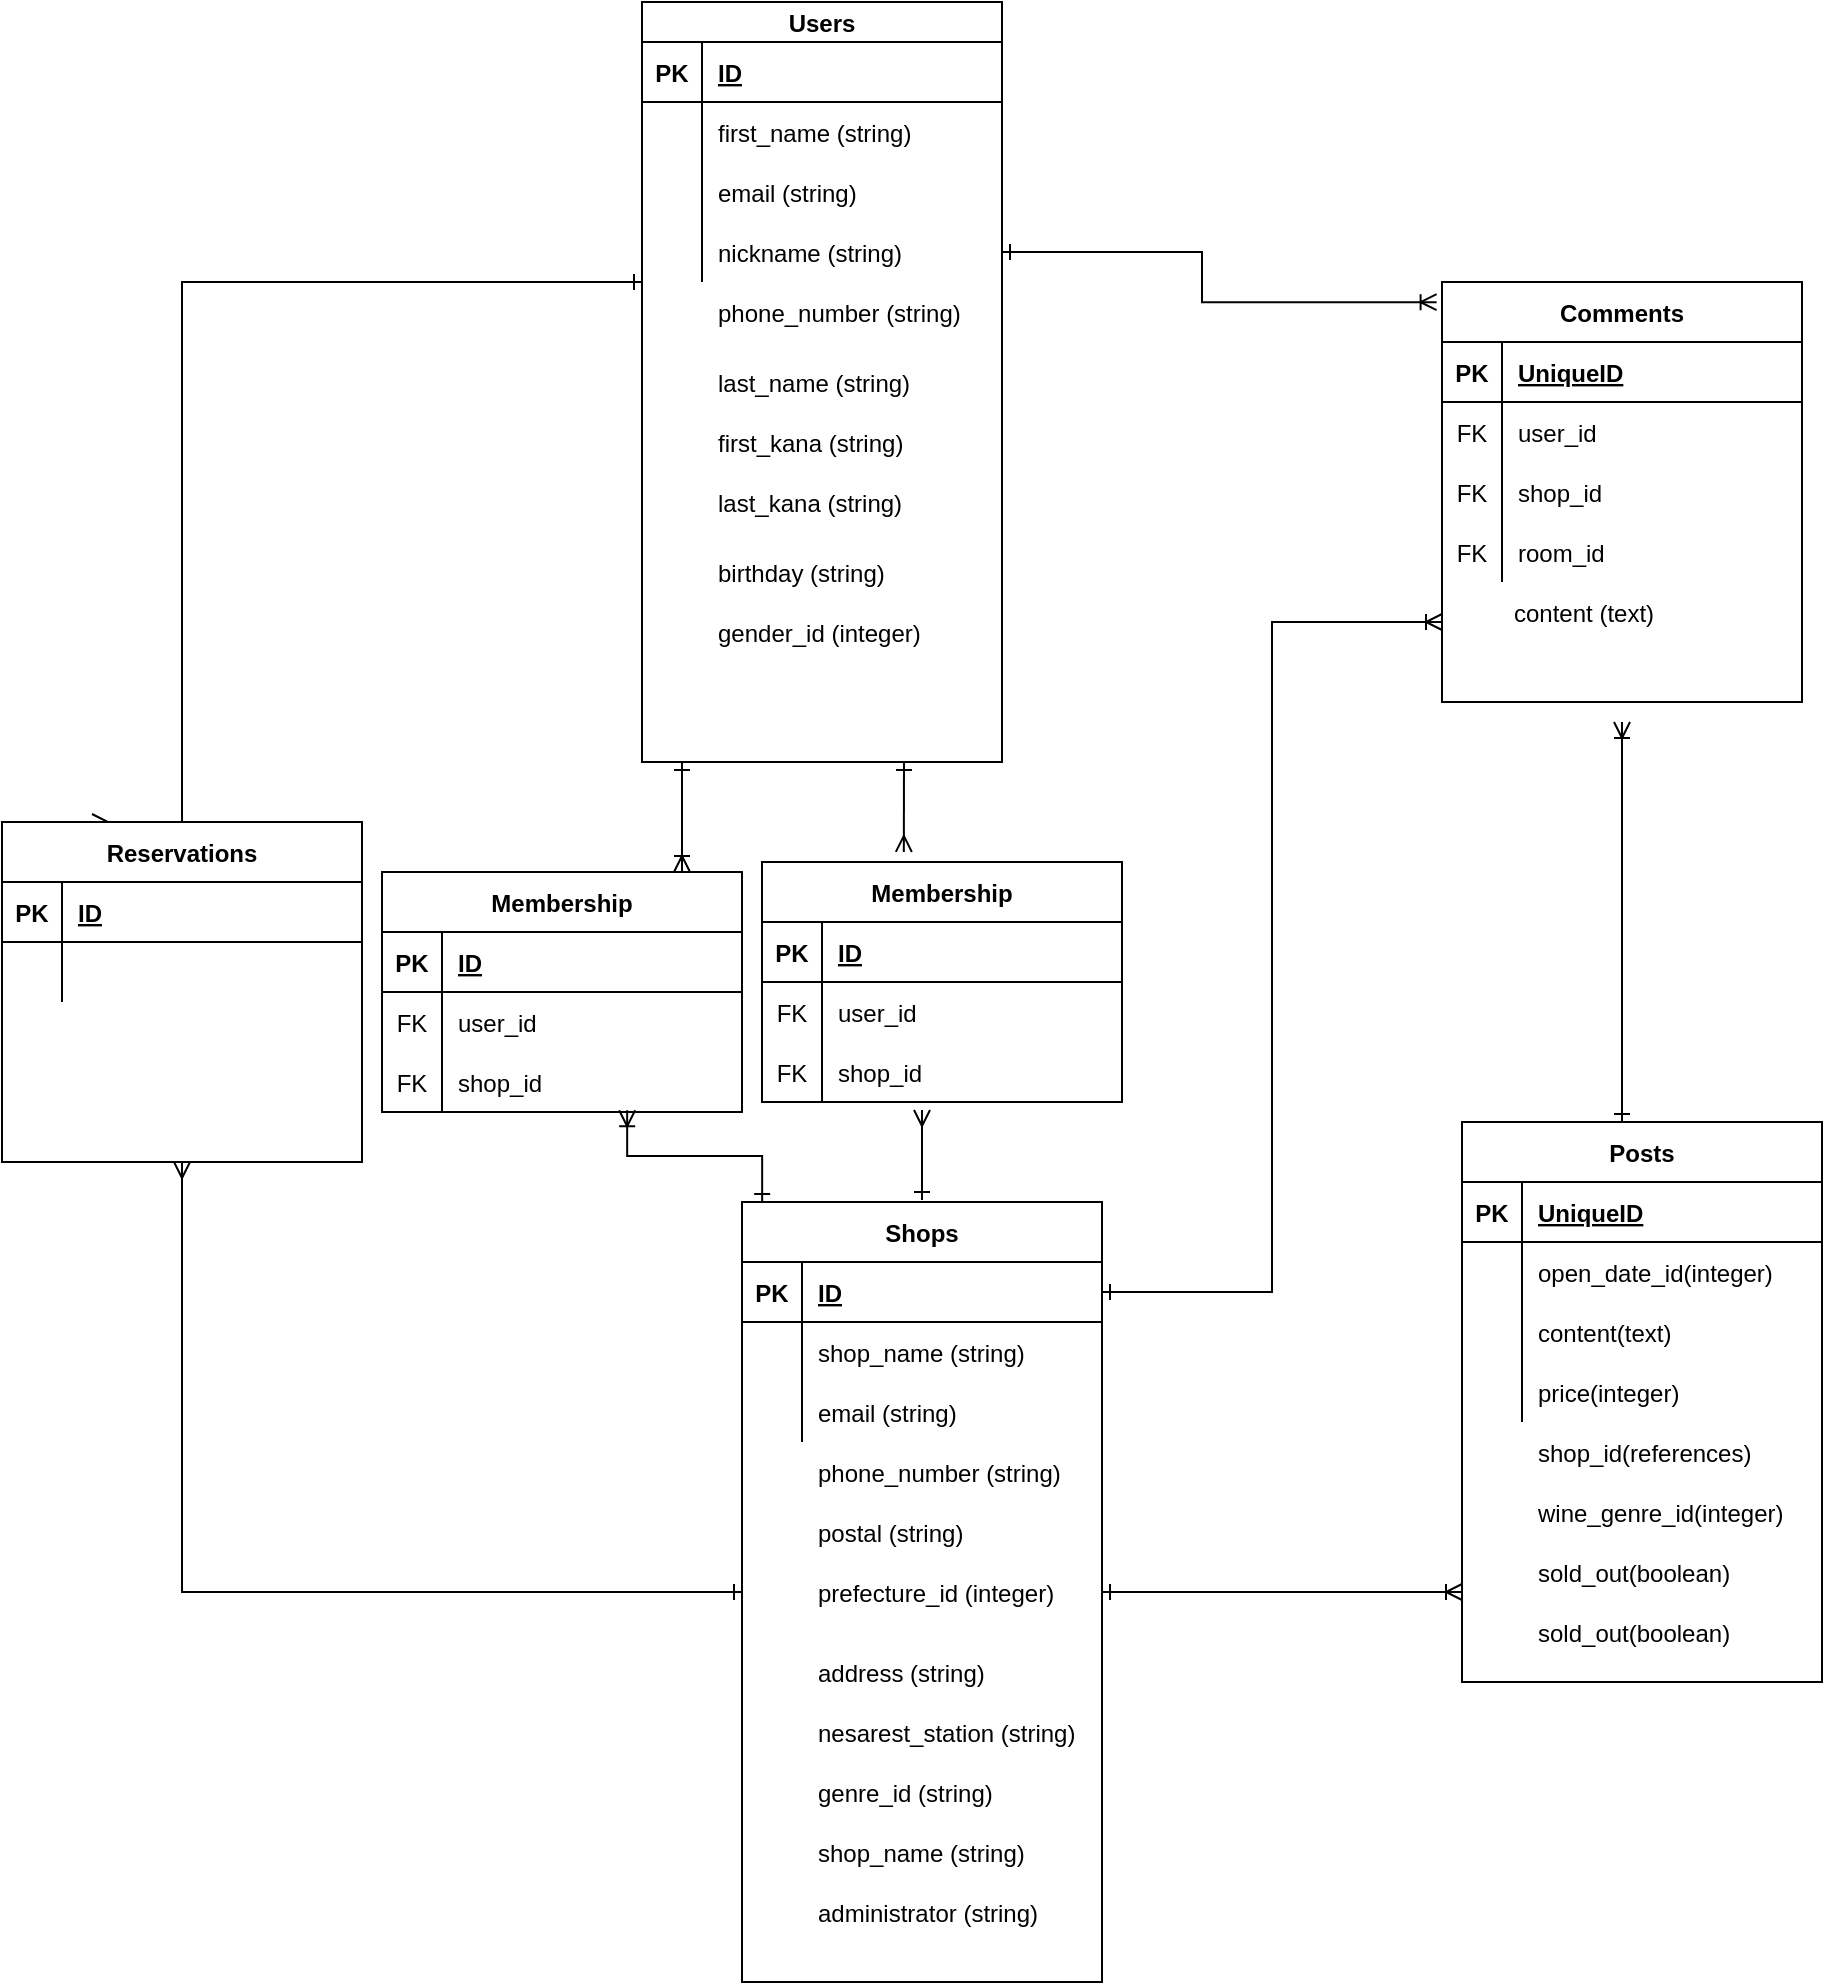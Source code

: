 <mxfile version="14.2.4" type="embed">

    <diagram id="Pv_eGh4JwIkUfqkGS3ST" name="ページ1">
        <mxGraphModel dx="1867" dy="2140" grid="1" gridSize="10" guides="1" tooltips="1" connect="1" arrows="1" fold="1" page="1" pageScale="1" pageWidth="827" pageHeight="1169" math="0" shadow="0">
            <root>
                <mxCell id="0"/>
                <mxCell id="1" parent="0"/>
                <mxCell id="76" value="phone_number (string)" style="shape=partialRectangle;connectable=0;fillColor=none;top=0;left=0;bottom=0;right=0;align=left;spacingLeft=6;overflow=hidden;" parent="1" vertex="1">
                    <mxGeometry x="100" y="80" width="150" height="30" as="geometry"/>
                </mxCell>
                <mxCell id="77" value="Membership" style="shape=table;startSize=30;container=1;collapsible=1;childLayout=tableLayout;fixedRows=1;rowLines=0;fontStyle=1;align=center;resizeLast=1;" parent="1" vertex="1">
                    <mxGeometry x="130" y="370" width="180" height="120" as="geometry"/>
                </mxCell>
                <mxCell id="78" value="" style="shape=partialRectangle;collapsible=0;dropTarget=0;pointerEvents=0;fillColor=none;top=0;left=0;bottom=1;right=0;points=[[0,0.5],[1,0.5]];portConstraint=eastwest;" parent="77" vertex="1">
                    <mxGeometry y="30" width="180" height="30" as="geometry"/>
                </mxCell>
                <mxCell id="79" value="PK" style="shape=partialRectangle;connectable=0;fillColor=none;top=0;left=0;bottom=0;right=0;fontStyle=1;overflow=hidden;" parent="78" vertex="1">
                    <mxGeometry width="30" height="30" as="geometry"/>
                </mxCell>
                <mxCell id="80" value="ID" style="shape=partialRectangle;connectable=0;fillColor=none;top=0;left=0;bottom=0;right=0;align=left;spacingLeft=6;fontStyle=5;overflow=hidden;" parent="78" vertex="1">
                    <mxGeometry x="30" width="150" height="30" as="geometry"/>
                </mxCell>
                <mxCell id="81" value="" style="shape=partialRectangle;collapsible=0;dropTarget=0;pointerEvents=0;fillColor=none;top=0;left=0;bottom=0;right=0;points=[[0,0.5],[1,0.5]];portConstraint=eastwest;" parent="77" vertex="1">
                    <mxGeometry y="60" width="180" height="30" as="geometry"/>
                </mxCell>
                <mxCell id="82" value="FK" style="shape=partialRectangle;connectable=0;fillColor=none;top=0;left=0;bottom=0;right=0;editable=1;overflow=hidden;" parent="81" vertex="1">
                    <mxGeometry width="30" height="30" as="geometry"/>
                </mxCell>
                <mxCell id="83" value="user_id" style="shape=partialRectangle;connectable=0;fillColor=none;top=0;left=0;bottom=0;right=0;align=left;spacingLeft=6;overflow=hidden;" parent="81" vertex="1">
                    <mxGeometry x="30" width="150" height="30" as="geometry"/>
                </mxCell>
                <mxCell id="84" value="" style="shape=partialRectangle;collapsible=0;dropTarget=0;pointerEvents=0;fillColor=none;top=0;left=0;bottom=0;right=0;points=[[0,0.5],[1,0.5]];portConstraint=eastwest;" parent="77" vertex="1">
                    <mxGeometry y="90" width="180" height="30" as="geometry"/>
                </mxCell>
                <mxCell id="85" value="FK" style="shape=partialRectangle;connectable=0;fillColor=none;top=0;left=0;bottom=0;right=0;editable=1;overflow=hidden;" parent="84" vertex="1">
                    <mxGeometry width="30" height="30" as="geometry"/>
                </mxCell>
                <mxCell id="86" value="shop_id" style="shape=partialRectangle;connectable=0;fillColor=none;top=0;left=0;bottom=0;right=0;align=left;spacingLeft=6;overflow=hidden;" parent="84" vertex="1">
                    <mxGeometry x="30" width="150" height="30" as="geometry"/>
                </mxCell>
                <mxCell id="431" style="edgeStyle=orthogonalEdgeStyle;rounded=0;orthogonalLoop=1;jettySize=auto;html=1;entryX=0.5;entryY=1;entryDx=0;entryDy=0;startArrow=ERone;startFill=0;endArrow=ERmany;endFill=0;" parent="1" source="232" target="421" edge="1">
                    <mxGeometry relative="1" as="geometry"/>
                </mxCell>

                <mxCell id="479" style="edgeStyle=elbowEdgeStyle;rounded=0;orthogonalLoop=1;jettySize=auto;html=1;startArrow=ERone;startFill=0;endArrow=ERoneToMany;endFill=0;" edge="1" parent="1" source="232">

                    <mxGeometry relative="1" as="geometry">
                        <mxPoint x="480.0" y="735" as="targetPoint"/>
                    </mxGeometry>
                </mxCell>
                <mxCell id="232" value="Shops" style="shape=table;startSize=30;container=1;collapsible=1;childLayout=tableLayout;fixedRows=1;rowLines=0;fontStyle=1;align=center;resizeLast=1;" parent="1" vertex="1">
                    <mxGeometry x="120" y="540" width="180" height="390" as="geometry"/>
                </mxCell>
                <mxCell id="233" value="" style="shape=partialRectangle;collapsible=0;dropTarget=0;pointerEvents=0;fillColor=none;top=0;left=0;bottom=1;right=0;points=[[0,0.5],[1,0.5]];portConstraint=eastwest;" parent="232" vertex="1">
                    <mxGeometry y="30" width="180" height="30" as="geometry"/>
                </mxCell>
                <mxCell id="234" value="PK" style="shape=partialRectangle;connectable=0;fillColor=none;top=0;left=0;bottom=0;right=0;fontStyle=1;overflow=hidden;" parent="233" vertex="1">
                    <mxGeometry width="30" height="30" as="geometry"/>
                </mxCell>
                <mxCell id="235" value="ID" style="shape=partialRectangle;connectable=0;fillColor=none;top=0;left=0;bottom=0;right=0;align=left;spacingLeft=6;fontStyle=5;overflow=hidden;" parent="233" vertex="1">
                    <mxGeometry x="30" width="150" height="30" as="geometry"/>
                </mxCell>
                <mxCell id="236" value="" style="shape=partialRectangle;collapsible=0;dropTarget=0;pointerEvents=0;fillColor=none;top=0;left=0;bottom=0;right=0;points=[[0,0.5],[1,0.5]];portConstraint=eastwest;" parent="232" vertex="1">
                    <mxGeometry y="60" width="180" height="30" as="geometry"/>
                </mxCell>
                <mxCell id="237" value="" style="shape=partialRectangle;connectable=0;fillColor=none;top=0;left=0;bottom=0;right=0;editable=1;overflow=hidden;" parent="236" vertex="1">
                    <mxGeometry width="30" height="30" as="geometry"/>
                </mxCell>
                <mxCell id="238" value="shop_name (string)" style="shape=partialRectangle;connectable=0;fillColor=none;top=0;left=0;bottom=0;right=0;align=left;spacingLeft=6;overflow=hidden;" parent="236" vertex="1">
                    <mxGeometry x="30" width="150" height="30" as="geometry"/>
                </mxCell>
                <mxCell id="239" value="" style="shape=partialRectangle;collapsible=0;dropTarget=0;pointerEvents=0;fillColor=none;top=0;left=0;bottom=0;right=0;points=[[0,0.5],[1,0.5]];portConstraint=eastwest;" parent="232" vertex="1">
                    <mxGeometry y="90" width="180" height="30" as="geometry"/>
                </mxCell>
                <mxCell id="240" value="" style="shape=partialRectangle;connectable=0;fillColor=none;top=0;left=0;bottom=0;right=0;editable=1;overflow=hidden;" parent="239" vertex="1">
                    <mxGeometry width="30" height="30" as="geometry"/>
                </mxCell>
                <mxCell id="241" value="email (string)" style="shape=partialRectangle;connectable=0;fillColor=none;top=0;left=0;bottom=0;right=0;align=left;spacingLeft=6;overflow=hidden;" parent="239" vertex="1">
                    <mxGeometry x="30" width="150" height="30" as="geometry"/>
                </mxCell>
                <mxCell id="242" value="phone_number (string)" style="shape=partialRectangle;connectable=0;fillColor=none;top=0;left=0;bottom=0;right=0;align=left;spacingLeft=6;overflow=hidden;" parent="1" vertex="1">
                    <mxGeometry x="150" y="660" width="150" height="30" as="geometry"/>
                </mxCell>
                <mxCell id="243" value="" style="shape=partialRectangle;connectable=0;fillColor=none;top=0;left=0;bottom=0;right=0;align=left;spacingLeft=6;overflow=hidden;" parent="1" vertex="1">
                    <mxGeometry x="80" y="720" width="150" height="30" as="geometry"/>
                </mxCell>
                <mxCell id="432" style="edgeStyle=elbowEdgeStyle;rounded=0;orthogonalLoop=1;jettySize=auto;html=1;entryX=0.25;entryY=0;entryDx=0;entryDy=0;startArrow=ERone;startFill=0;endArrow=ERmany;endFill=0;" parent="1" source="257" target="421" edge="1">
                    <mxGeometry relative="1" as="geometry">
                        <Array as="points">
                            <mxPoint x="-160" y="80"/>
                        </Array>
                    </mxGeometry>
                </mxCell>
                <mxCell id="257" value="Users" style="shape=table;startSize=20;container=1;collapsible=1;childLayout=tableLayout;fixedRows=1;rowLines=0;fontStyle=1;align=center;resizeLast=1;" parent="1" vertex="1">
                    <mxGeometry x="70" y="-60" width="180" height="380" as="geometry"/>
                </mxCell>
                <mxCell id="258" value="" style="shape=partialRectangle;collapsible=0;dropTarget=0;pointerEvents=0;fillColor=none;top=0;left=0;bottom=1;right=0;points=[[0,0.5],[1,0.5]];portConstraint=eastwest;" parent="257" vertex="1">
                    <mxGeometry y="20" width="180" height="30" as="geometry"/>
                </mxCell>
                <mxCell id="259" value="PK" style="shape=partialRectangle;connectable=0;fillColor=none;top=0;left=0;bottom=0;right=0;fontStyle=1;overflow=hidden;" parent="258" vertex="1">
                    <mxGeometry width="30" height="30" as="geometry"/>
                </mxCell>
                <mxCell id="260" value="ID" style="shape=partialRectangle;connectable=0;fillColor=none;top=0;left=0;bottom=0;right=0;align=left;spacingLeft=6;fontStyle=5;overflow=hidden;" parent="258" vertex="1">
                    <mxGeometry x="30" width="150" height="30" as="geometry"/>
                </mxCell>
                <mxCell id="261" value="" style="shape=partialRectangle;collapsible=0;dropTarget=0;pointerEvents=0;fillColor=none;top=0;left=0;bottom=0;right=0;points=[[0,0.5],[1,0.5]];portConstraint=eastwest;" parent="257" vertex="1">
                    <mxGeometry y="50" width="180" height="30" as="geometry"/>
                </mxCell>
                <mxCell id="262" value="" style="shape=partialRectangle;connectable=0;fillColor=none;top=0;left=0;bottom=0;right=0;editable=1;overflow=hidden;" parent="261" vertex="1">
                    <mxGeometry width="30" height="30" as="geometry"/>
                </mxCell>
                <mxCell id="263" value="first_name (string)" style="shape=partialRectangle;connectable=0;fillColor=none;top=0;left=0;bottom=0;right=0;align=left;spacingLeft=6;overflow=hidden;" parent="261" vertex="1">
                    <mxGeometry x="30" width="150" height="30" as="geometry"/>
                </mxCell>
                <mxCell id="267" value="" style="shape=partialRectangle;collapsible=0;dropTarget=0;pointerEvents=0;fillColor=none;top=0;left=0;bottom=0;right=0;points=[[0,0.5],[1,0.5]];portConstraint=eastwest;" parent="257" vertex="1">
                    <mxGeometry y="80" width="180" height="30" as="geometry"/>
                </mxCell>
                <mxCell id="268" value="" style="shape=partialRectangle;connectable=0;fillColor=none;top=0;left=0;bottom=0;right=0;editable=1;overflow=hidden;" parent="267" vertex="1">
                    <mxGeometry width="30" height="30" as="geometry"/>
                </mxCell>
                <mxCell id="269" value="email (string)" style="shape=partialRectangle;connectable=0;fillColor=none;top=0;left=0;bottom=0;right=0;align=left;spacingLeft=6;overflow=hidden;" parent="267" vertex="1">
                    <mxGeometry x="30" width="150" height="30" as="geometry"/>
                </mxCell>
                <mxCell id="264" value="" style="shape=partialRectangle;collapsible=0;dropTarget=0;pointerEvents=0;fillColor=none;top=0;left=0;bottom=0;right=0;points=[[0,0.5],[1,0.5]];portConstraint=eastwest;" parent="257" vertex="1">
                    <mxGeometry y="110" width="180" height="30" as="geometry"/>
                </mxCell>
                <mxCell id="265" value="" style="shape=partialRectangle;connectable=0;fillColor=none;top=0;left=0;bottom=0;right=0;editable=1;overflow=hidden;" parent="264" vertex="1">
                    <mxGeometry width="30" height="30" as="geometry"/>
                </mxCell>
                <mxCell id="266" value="nickname (string)" style="shape=partialRectangle;connectable=0;fillColor=none;top=0;left=0;bottom=0;right=0;align=left;spacingLeft=6;overflow=hidden;" parent="264" vertex="1">
                    <mxGeometry x="30" width="150" height="30" as="geometry"/>
                </mxCell>
                <mxCell id="305" value="" style="fontSize=12;html=1;endArrow=ERone;startArrow=ERmany;startFill=0;endFill=0;exitX=0.394;exitY=-0.042;exitDx=0;exitDy=0;exitPerimeter=0;" parent="1" source="77" edge="1">
                    <mxGeometry width="100" height="100" relative="1" as="geometry">
                        <mxPoint x="400" y="290" as="sourcePoint"/>
                        <mxPoint x="201" y="320" as="targetPoint"/>
                    </mxGeometry>
                </mxCell>
                <mxCell id="306" value="" style="fontSize=12;html=1;endArrow=ERmany;startArrow=ERone;startFill=0;endFill=0;" parent="1" edge="1">
                    <mxGeometry width="100" height="100" relative="1" as="geometry">
                        <mxPoint x="210" y="539" as="sourcePoint"/>
                        <mxPoint x="210" y="494" as="targetPoint"/>
                        <Array as="points"/>
                    </mxGeometry>
                </mxCell>
                <mxCell id="314" value="last_name (string)" style="shape=partialRectangle;connectable=0;fillColor=none;top=0;left=0;bottom=0;right=0;align=left;spacingLeft=6;overflow=hidden;" parent="1" vertex="1">
                    <mxGeometry x="100" y="115" width="150" height="30" as="geometry"/>
                </mxCell>
                <mxCell id="315" value="first_kana (string)" style="shape=partialRectangle;connectable=0;fillColor=none;top=0;left=0;bottom=0;right=0;align=left;spacingLeft=6;overflow=hidden;" parent="1" vertex="1">
                    <mxGeometry x="100" y="145" width="150" height="30" as="geometry"/>
                </mxCell>
                <mxCell id="316" value="last_kana (string)" style="shape=partialRectangle;connectable=0;fillColor=none;top=0;left=0;bottom=0;right=0;align=left;spacingLeft=6;overflow=hidden;" parent="1" vertex="1">
                    <mxGeometry x="100" y="175" width="150" height="30" as="geometry"/>
                </mxCell>
                <mxCell id="421" value="Reservations" style="shape=table;startSize=30;container=1;collapsible=1;childLayout=tableLayout;fixedRows=1;rowLines=0;fontStyle=1;align=center;resizeLast=1;" parent="1" vertex="1">
                    <mxGeometry x="-250" y="350" width="180" height="170" as="geometry"/>
                </mxCell>
                <mxCell id="422" value="" style="shape=partialRectangle;collapsible=0;dropTarget=0;pointerEvents=0;fillColor=none;top=0;left=0;bottom=1;right=0;points=[[0,0.5],[1,0.5]];portConstraint=eastwest;" parent="421" vertex="1">
                    <mxGeometry y="30" width="180" height="30" as="geometry"/>
                </mxCell>
                <mxCell id="423" value="PK" style="shape=partialRectangle;connectable=0;fillColor=none;top=0;left=0;bottom=0;right=0;fontStyle=1;overflow=hidden;" parent="422" vertex="1">
                    <mxGeometry width="30" height="30" as="geometry"/>
                </mxCell>
                <mxCell id="424" value="ID" style="shape=partialRectangle;connectable=0;fillColor=none;top=0;left=0;bottom=0;right=0;align=left;spacingLeft=6;fontStyle=5;overflow=hidden;" parent="422" vertex="1">
                    <mxGeometry x="30" width="150" height="30" as="geometry"/>
                </mxCell>
                <mxCell id="425" value="" style="shape=partialRectangle;collapsible=0;dropTarget=0;pointerEvents=0;fillColor=none;top=0;left=0;bottom=0;right=0;points=[[0,0.5],[1,0.5]];portConstraint=eastwest;" parent="421" vertex="1">
                    <mxGeometry y="60" width="180" height="30" as="geometry"/>
                </mxCell>
                <mxCell id="426" value="" style="shape=partialRectangle;connectable=0;fillColor=none;top=0;left=0;bottom=0;right=0;editable=1;overflow=hidden;" parent="425" vertex="1">
                    <mxGeometry width="30" height="30" as="geometry"/>
                </mxCell>
                <mxCell id="427" value="" style="shape=partialRectangle;connectable=0;fillColor=none;top=0;left=0;bottom=0;right=0;align=left;spacingLeft=6;overflow=hidden;" parent="425" vertex="1">
                    <mxGeometry x="30" width="150" height="30" as="geometry"/>
                </mxCell>
                <mxCell id="433" value="birthday (string)" style="shape=partialRectangle;connectable=0;fillColor=none;top=0;left=0;bottom=0;right=0;align=left;spacingLeft=6;overflow=hidden;" parent="1" vertex="1">
                    <mxGeometry x="100" y="210" width="150" height="30" as="geometry"/>
                </mxCell>
                <mxCell id="434" value="gender_id (integer)" style="shape=partialRectangle;connectable=0;fillColor=none;top=0;left=0;bottom=0;right=0;align=left;spacingLeft=6;overflow=hidden;" parent="1" vertex="1">
                    <mxGeometry x="100" y="240" width="150" height="30" as="geometry"/>
                </mxCell>
                <mxCell id="436" value="postal (string)" style="shape=partialRectangle;connectable=0;fillColor=none;top=0;left=0;bottom=0;right=0;align=left;spacingLeft=6;overflow=hidden;" parent="1" vertex="1">
                    <mxGeometry x="150" y="690" width="150" height="30" as="geometry"/>
                </mxCell>
                <mxCell id="437" value="prefecture_id (integer)" style="shape=partialRectangle;connectable=0;fillColor=none;top=0;left=0;bottom=0;right=0;align=left;spacingLeft=6;overflow=hidden;" parent="1" vertex="1">
                    <mxGeometry x="150" y="720" width="150" height="30" as="geometry"/>
                </mxCell>
                <mxCell id="438" value="address (string)" style="shape=partialRectangle;connectable=0;fillColor=none;top=0;left=0;bottom=0;right=0;align=left;spacingLeft=6;overflow=hidden;" parent="1" vertex="1">
                    <mxGeometry x="150" y="760" width="150" height="30" as="geometry"/>
                </mxCell>
                <mxCell id="439" value="nesarest_station (string)" style="shape=partialRectangle;connectable=0;fillColor=none;top=0;left=0;bottom=0;right=0;align=left;spacingLeft=6;overflow=hidden;" parent="1" vertex="1">
                    <mxGeometry x="150" y="790" width="150" height="30" as="geometry"/>
                </mxCell>
                <mxCell id="440" value="genre_id (string)" style="shape=partialRectangle;connectable=0;fillColor=none;top=0;left=0;bottom=0;right=0;align=left;spacingLeft=6;overflow=hidden;" parent="1" vertex="1">
                    <mxGeometry x="150" y="820" width="150" height="30" as="geometry"/>
                </mxCell>
                <mxCell id="441" value="shop_name (string)" style="shape=partialRectangle;connectable=0;fillColor=none;top=0;left=0;bottom=0;right=0;align=left;spacingLeft=6;overflow=hidden;" parent="1" vertex="1">
                    <mxGeometry x="150" y="850" width="150" height="30" as="geometry"/>
                </mxCell>
                <mxCell id="443" value="administrator (string)" style="shape=partialRectangle;connectable=0;fillColor=none;top=0;left=0;bottom=0;right=0;align=left;spacingLeft=6;overflow=hidden;" parent="1" vertex="1">
                    <mxGeometry x="150" y="880" width="150" height="30" as="geometry"/>
                </mxCell>
                <mxCell id="460" style="edgeStyle=elbowEdgeStyle;rounded=0;orthogonalLoop=1;jettySize=auto;html=1;startArrow=ERoneToMany;startFill=0;endArrow=ERone;endFill=0;" edge="1" parent="1" source="450">
                    <mxGeometry relative="1" as="geometry">
                        <mxPoint x="90" y="320" as="targetPoint"/>
                    </mxGeometry>
                </mxCell>
                <mxCell id="461" style="edgeStyle=elbowEdgeStyle;rounded=0;orthogonalLoop=1;jettySize=auto;html=1;startArrow=ERoneToMany;startFill=0;endArrow=ERone;endFill=0;exitX=0.681;exitY=0.971;exitDx=0;exitDy=0;exitPerimeter=0;entryX=0.056;entryY=0;entryDx=0;entryDy=0;entryPerimeter=0;" edge="1" parent="1" source="457" target="232">
                    <mxGeometry relative="1" as="geometry">
                        <mxPoint x="60" y="620" as="targetPoint"/>
                    </mxGeometry>
                </mxCell>
                <mxCell id="450" value="Membership" style="shape=table;startSize=30;container=1;collapsible=1;childLayout=tableLayout;fixedRows=1;rowLines=0;fontStyle=1;align=center;resizeLast=1;" vertex="1" parent="1">
                    <mxGeometry x="-60" y="375" width="180" height="120" as="geometry"/>
                </mxCell>
                <mxCell id="451" value="" style="shape=partialRectangle;collapsible=0;dropTarget=0;pointerEvents=0;fillColor=none;top=0;left=0;bottom=1;right=0;points=[[0,0.5],[1,0.5]];portConstraint=eastwest;" vertex="1" parent="450">
                    <mxGeometry y="30" width="180" height="30" as="geometry"/>
                </mxCell>
                <mxCell id="452" value="PK" style="shape=partialRectangle;connectable=0;fillColor=none;top=0;left=0;bottom=0;right=0;fontStyle=1;overflow=hidden;" vertex="1" parent="451">
                    <mxGeometry width="30" height="30" as="geometry"/>
                </mxCell>
                <mxCell id="453" value="ID" style="shape=partialRectangle;connectable=0;fillColor=none;top=0;left=0;bottom=0;right=0;align=left;spacingLeft=6;fontStyle=5;overflow=hidden;" vertex="1" parent="451">
                    <mxGeometry x="30" width="150" height="30" as="geometry"/>
                </mxCell>
                <mxCell id="454" value="" style="shape=partialRectangle;collapsible=0;dropTarget=0;pointerEvents=0;fillColor=none;top=0;left=0;bottom=0;right=0;points=[[0,0.5],[1,0.5]];portConstraint=eastwest;" vertex="1" parent="450">
                    <mxGeometry y="60" width="180" height="30" as="geometry"/>
                </mxCell>
                <mxCell id="455" value="FK" style="shape=partialRectangle;connectable=0;fillColor=none;top=0;left=0;bottom=0;right=0;editable=1;overflow=hidden;" vertex="1" parent="454">
                    <mxGeometry width="30" height="30" as="geometry"/>
                </mxCell>
                <mxCell id="456" value="user_id" style="shape=partialRectangle;connectable=0;fillColor=none;top=0;left=0;bottom=0;right=0;align=left;spacingLeft=6;overflow=hidden;" vertex="1" parent="454">
                    <mxGeometry x="30" width="150" height="30" as="geometry"/>
                </mxCell>
                <mxCell id="457" value="" style="shape=partialRectangle;collapsible=0;dropTarget=0;pointerEvents=0;fillColor=none;top=0;left=0;bottom=0;right=0;points=[[0,0.5],[1,0.5]];portConstraint=eastwest;" vertex="1" parent="450">
                    <mxGeometry y="90" width="180" height="30" as="geometry"/>
                </mxCell>
                <mxCell id="458" value="FK" style="shape=partialRectangle;connectable=0;fillColor=none;top=0;left=0;bottom=0;right=0;editable=1;overflow=hidden;" vertex="1" parent="457">
                    <mxGeometry width="30" height="30" as="geometry"/>
                </mxCell>
                <mxCell id="459" value="shop_id" style="shape=partialRectangle;connectable=0;fillColor=none;top=0;left=0;bottom=0;right=0;align=left;spacingLeft=6;overflow=hidden;" vertex="1" parent="457">
                    <mxGeometry x="30" width="150" height="30" as="geometry"/>
                </mxCell>
                <mxCell id="493" style="edgeStyle=elbowEdgeStyle;rounded=0;orthogonalLoop=1;jettySize=auto;html=1;startArrow=ERone;startFill=0;endArrow=ERoneToMany;endFill=0;" edge="1" parent="1" source="462">
                    <mxGeometry relative="1" as="geometry">
                        <mxPoint x="560" y="300" as="targetPoint"/>
                    </mxGeometry>
                </mxCell>
                <mxCell id="462" value="Posts" style="shape=table;startSize=30;container=1;collapsible=1;childLayout=tableLayout;fixedRows=1;rowLines=0;fontStyle=1;align=center;resizeLast=1;" vertex="1" parent="1">
                    <mxGeometry x="480" y="500" width="180" height="280" as="geometry"/>
                </mxCell>
                <mxCell id="463" value="" style="shape=partialRectangle;collapsible=0;dropTarget=0;pointerEvents=0;fillColor=none;top=0;left=0;bottom=1;right=0;points=[[0,0.5],[1,0.5]];portConstraint=eastwest;" vertex="1" parent="462">
                    <mxGeometry y="30" width="180" height="30" as="geometry"/>
                </mxCell>
                <mxCell id="464" value="PK" style="shape=partialRectangle;connectable=0;fillColor=none;top=0;left=0;bottom=0;right=0;fontStyle=1;overflow=hidden;" vertex="1" parent="463">
                    <mxGeometry width="30" height="30" as="geometry"/>
                </mxCell>
                <mxCell id="465" value="UniqueID" style="shape=partialRectangle;connectable=0;fillColor=none;top=0;left=0;bottom=0;right=0;align=left;spacingLeft=6;fontStyle=5;overflow=hidden;" vertex="1" parent="463">
                    <mxGeometry x="30" width="150" height="30" as="geometry"/>
                </mxCell>
                <mxCell id="466" value="" style="shape=partialRectangle;collapsible=0;dropTarget=0;pointerEvents=0;fillColor=none;top=0;left=0;bottom=0;right=0;points=[[0,0.5],[1,0.5]];portConstraint=eastwest;" vertex="1" parent="462">
                    <mxGeometry y="60" width="180" height="30" as="geometry"/>
                </mxCell>
                <mxCell id="467" value="" style="shape=partialRectangle;connectable=0;fillColor=none;top=0;left=0;bottom=0;right=0;editable=1;overflow=hidden;" vertex="1" parent="466">
                    <mxGeometry width="30" height="30" as="geometry"/>
                </mxCell>
                <mxCell id="468" value="open_date_id(integer)" style="shape=partialRectangle;connectable=0;fillColor=none;top=0;left=0;bottom=0;right=0;align=left;spacingLeft=6;overflow=hidden;" vertex="1" parent="466">
                    <mxGeometry x="30" width="150" height="30" as="geometry"/>
                </mxCell>
                <mxCell id="469" value="" style="shape=partialRectangle;collapsible=0;dropTarget=0;pointerEvents=0;fillColor=none;top=0;left=0;bottom=0;right=0;points=[[0,0.5],[1,0.5]];portConstraint=eastwest;" vertex="1" parent="462">
                    <mxGeometry y="90" width="180" height="30" as="geometry"/>
                </mxCell>
                <mxCell id="470" value="" style="shape=partialRectangle;connectable=0;fillColor=none;top=0;left=0;bottom=0;right=0;editable=1;overflow=hidden;" vertex="1" parent="469">
                    <mxGeometry width="30" height="30" as="geometry"/>
                </mxCell>
                <mxCell id="471" value="content(text)" style="shape=partialRectangle;connectable=0;fillColor=none;top=0;left=0;bottom=0;right=0;align=left;spacingLeft=6;overflow=hidden;" vertex="1" parent="469">
                    <mxGeometry x="30" width="150" height="30" as="geometry"/>
                </mxCell>
                <mxCell id="472" value="" style="shape=partialRectangle;collapsible=0;dropTarget=0;pointerEvents=0;fillColor=none;top=0;left=0;bottom=0;right=0;points=[[0,0.5],[1,0.5]];portConstraint=eastwest;" vertex="1" parent="462">
                    <mxGeometry y="120" width="180" height="30" as="geometry"/>
                </mxCell>
                <mxCell id="473" value="" style="shape=partialRectangle;connectable=0;fillColor=none;top=0;left=0;bottom=0;right=0;editable=1;overflow=hidden;" vertex="1" parent="472">
                    <mxGeometry width="30" height="30" as="geometry"/>
                </mxCell>
                <mxCell id="474" value="price(integer)" style="shape=partialRectangle;connectable=0;fillColor=none;top=0;left=0;bottom=0;right=0;align=left;spacingLeft=6;overflow=hidden;" vertex="1" parent="472">
                    <mxGeometry x="30" width="150" height="30" as="geometry"/>
                </mxCell>
                <mxCell id="475" value="shop_id(references)" style="shape=partialRectangle;connectable=0;fillColor=none;top=0;left=0;bottom=0;right=0;align=left;spacingLeft=6;overflow=hidden;" vertex="1" parent="1">
                    <mxGeometry x="510" y="650" width="150" height="30" as="geometry"/>
                </mxCell>
                <mxCell id="476" value="wine_genre_id(integer)" style="shape=partialRectangle;connectable=0;fillColor=none;top=0;left=0;bottom=0;right=0;align=left;spacingLeft=6;overflow=hidden;" vertex="1" parent="1">
                    <mxGeometry x="510" y="680" width="150" height="30" as="geometry"/>
                </mxCell>
                <mxCell id="478" value="sold_out(boolean)" style="shape=partialRectangle;connectable=0;fillColor=none;top=0;left=0;bottom=0;right=0;align=left;spacingLeft=6;overflow=hidden;" vertex="1" parent="1">
                    <mxGeometry x="510" y="710" width="150" height="30" as="geometry"/>
                </mxCell>
                <mxCell id="480" value="Comments" style="shape=table;startSize=30;container=1;collapsible=1;childLayout=tableLayout;fixedRows=1;rowLines=0;fontStyle=1;align=center;resizeLast=1;" vertex="1" parent="1">
                    <mxGeometry x="470" y="80" width="180" height="210" as="geometry"/>
                </mxCell>
                <mxCell id="481" value="" style="shape=partialRectangle;collapsible=0;dropTarget=0;pointerEvents=0;fillColor=none;top=0;left=0;bottom=1;right=0;points=[[0,0.5],[1,0.5]];portConstraint=eastwest;" vertex="1" parent="480">
                    <mxGeometry y="30" width="180" height="30" as="geometry"/>
                </mxCell>
                <mxCell id="482" value="PK" style="shape=partialRectangle;connectable=0;fillColor=none;top=0;left=0;bottom=0;right=0;fontStyle=1;overflow=hidden;" vertex="1" parent="481">
                    <mxGeometry width="30" height="30" as="geometry"/>
                </mxCell>
                <mxCell id="483" value="UniqueID" style="shape=partialRectangle;connectable=0;fillColor=none;top=0;left=0;bottom=0;right=0;align=left;spacingLeft=6;fontStyle=5;overflow=hidden;" vertex="1" parent="481">
                    <mxGeometry x="30" width="150" height="30" as="geometry"/>
                </mxCell>
                <mxCell id="484" value="" style="shape=partialRectangle;collapsible=0;dropTarget=0;pointerEvents=0;fillColor=none;top=0;left=0;bottom=0;right=0;points=[[0,0.5],[1,0.5]];portConstraint=eastwest;" vertex="1" parent="480">
                    <mxGeometry y="60" width="180" height="30" as="geometry"/>
                </mxCell>
                <mxCell id="485" value="FK" style="shape=partialRectangle;connectable=0;fillColor=none;top=0;left=0;bottom=0;right=0;editable=1;overflow=hidden;" vertex="1" parent="484">
                    <mxGeometry width="30" height="30" as="geometry"/>
                </mxCell>
                <mxCell id="486" value="user_id" style="shape=partialRectangle;connectable=0;fillColor=none;top=0;left=0;bottom=0;right=0;align=left;spacingLeft=6;overflow=hidden;" vertex="1" parent="484">
                    <mxGeometry x="30" width="150" height="30" as="geometry"/>
                </mxCell>
                <mxCell id="487" value="" style="shape=partialRectangle;collapsible=0;dropTarget=0;pointerEvents=0;fillColor=none;top=0;left=0;bottom=0;right=0;points=[[0,0.5],[1,0.5]];portConstraint=eastwest;" vertex="1" parent="480">
                    <mxGeometry y="90" width="180" height="30" as="geometry"/>
                </mxCell>
                <mxCell id="488" value="FK" style="shape=partialRectangle;connectable=0;fillColor=none;top=0;left=0;bottom=0;right=0;editable=1;overflow=hidden;" vertex="1" parent="487">
                    <mxGeometry width="30" height="30" as="geometry"/>
                </mxCell>
                <mxCell id="489" value="shop_id" style="shape=partialRectangle;connectable=0;fillColor=none;top=0;left=0;bottom=0;right=0;align=left;spacingLeft=6;overflow=hidden;" vertex="1" parent="487">
                    <mxGeometry x="30" width="150" height="30" as="geometry"/>
                </mxCell>
                <mxCell id="490" value="" style="shape=partialRectangle;collapsible=0;dropTarget=0;pointerEvents=0;fillColor=none;top=0;left=0;bottom=0;right=0;points=[[0,0.5],[1,0.5]];portConstraint=eastwest;" vertex="1" parent="480">
                    <mxGeometry y="120" width="180" height="30" as="geometry"/>
                </mxCell>
                <mxCell id="491" value="FK" style="shape=partialRectangle;connectable=0;fillColor=none;top=0;left=0;bottom=0;right=0;editable=1;overflow=hidden;" vertex="1" parent="490">
                    <mxGeometry width="30" height="30" as="geometry"/>
                </mxCell>
                <mxCell id="492" value="room_id" style="shape=partialRectangle;connectable=0;fillColor=none;top=0;left=0;bottom=0;right=0;align=left;spacingLeft=6;overflow=hidden;" vertex="1" parent="490">
                    <mxGeometry x="30" width="150" height="30" as="geometry"/>
                </mxCell>
                <mxCell id="494" value="content (text)" style="shape=partialRectangle;connectable=0;fillColor=none;top=0;left=0;bottom=0;right=0;align=left;spacingLeft=6;overflow=hidden;" vertex="1" parent="1">
                    <mxGeometry x="498" y="230" width="150" height="30" as="geometry"/>
                </mxCell>
                <mxCell id="495" style="edgeStyle=elbowEdgeStyle;rounded=0;orthogonalLoop=1;jettySize=auto;html=1;startArrow=ERone;startFill=0;endArrow=ERoneToMany;endFill=0;entryX=-0.015;entryY=0.048;entryDx=0;entryDy=0;entryPerimeter=0;" edge="1" parent="1" source="264" target="480">
                    <mxGeometry relative="1" as="geometry">
                        <mxPoint x="460" y="160" as="targetPoint"/>
                        <Array as="points">
                            <mxPoint x="350" y="160"/>
                            <mxPoint x="410" y="130"/>
                            <mxPoint x="359" y="150"/>
                        </Array>
                    </mxGeometry>
                </mxCell>
                <mxCell id="496" style="edgeStyle=elbowEdgeStyle;rounded=0;orthogonalLoop=1;jettySize=auto;html=1;startArrow=ERone;startFill=0;endArrow=ERoneToMany;endFill=0;" edge="1" parent="1" source="233">
                    <mxGeometry relative="1" as="geometry">
                        <mxPoint x="470" y="250" as="targetPoint"/>
                    </mxGeometry>
                </mxCell>
                <mxCell id="497" value="sold_out(boolean)" style="shape=partialRectangle;connectable=0;fillColor=none;top=0;left=0;bottom=0;right=0;align=left;spacingLeft=6;overflow=hidden;" vertex="1" parent="1">
                    <mxGeometry x="510" y="740" width="150" height="30" as="geometry"/>
                </mxCell>
            </root>
        </mxGraphModel>
    </diagram>
</mxfile>